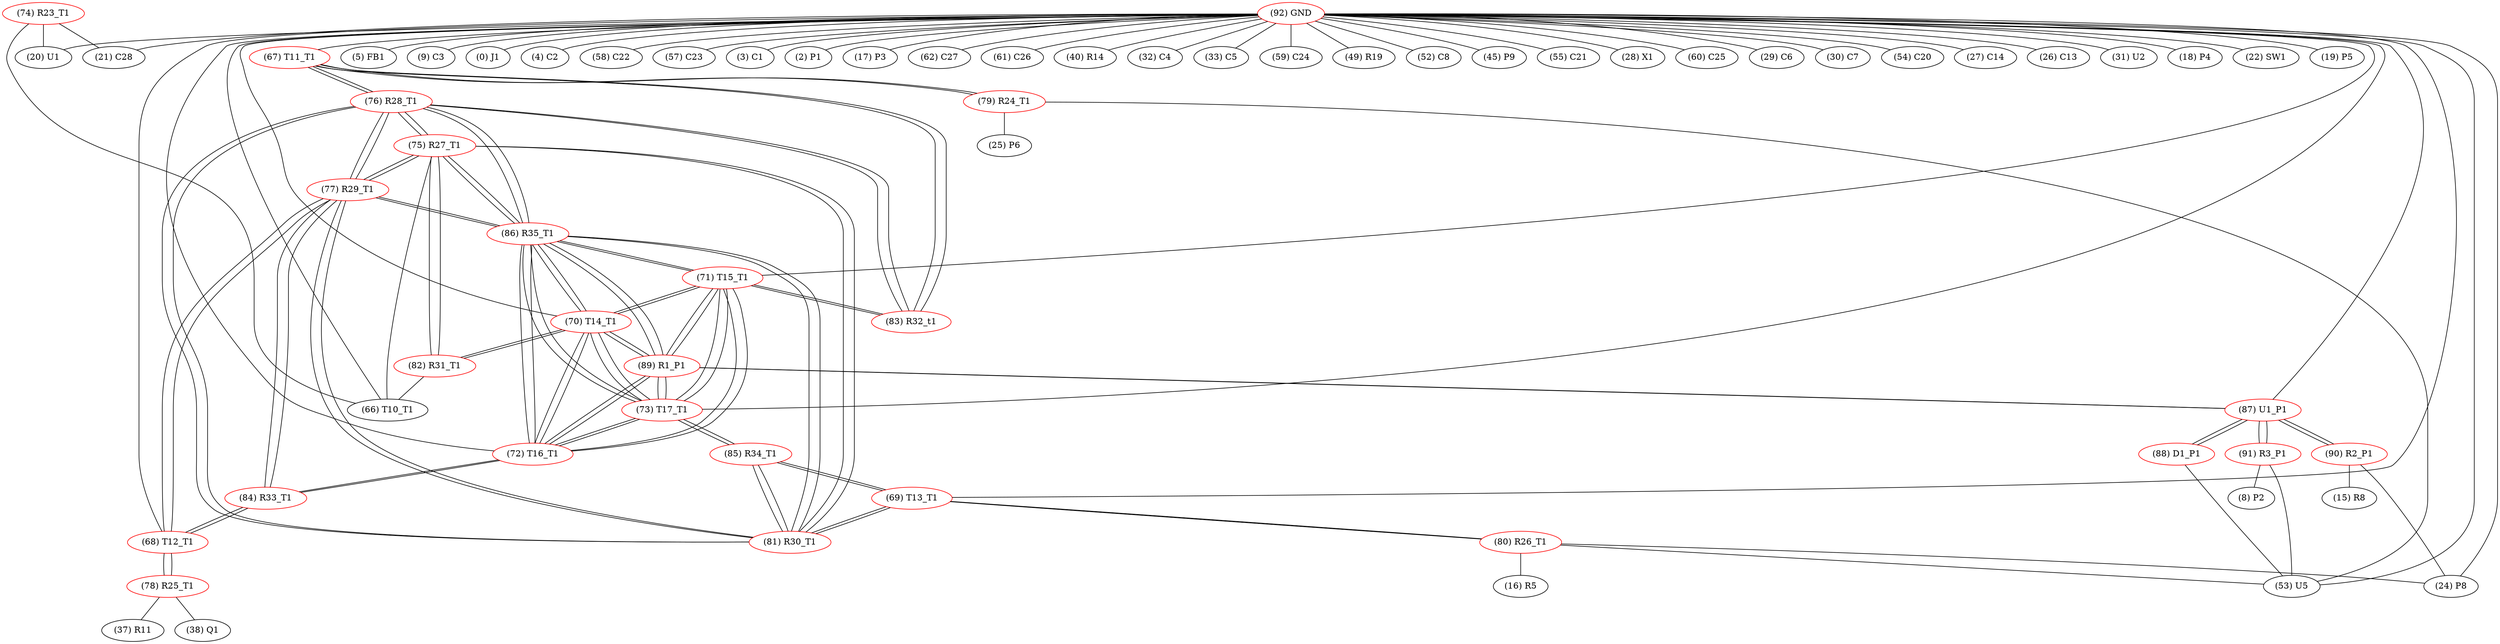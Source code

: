 graph {
	67 [label="(67) T11_T1" color=red]
	79 [label="(79) R24_T1"]
	76 [label="(76) R28_T1"]
	83 [label="(83) R32_t1"]
	68 [label="(68) T12_T1" color=red]
	84 [label="(84) R33_T1"]
	77 [label="(77) R29_T1"]
	78 [label="(78) R25_T1"]
	69 [label="(69) T13_T1" color=red]
	81 [label="(81) R30_T1"]
	85 [label="(85) R34_T1"]
	80 [label="(80) R26_T1"]
	70 [label="(70) T14_T1" color=red]
	82 [label="(82) R31_T1"]
	89 [label="(89) R1_P1"]
	73 [label="(73) T17_T1"]
	86 [label="(86) R35_T1"]
	72 [label="(72) T16_T1"]
	71 [label="(71) T15_T1"]
	71 [label="(71) T15_T1" color=red]
	83 [label="(83) R32_t1"]
	89 [label="(89) R1_P1"]
	73 [label="(73) T17_T1"]
	86 [label="(86) R35_T1"]
	72 [label="(72) T16_T1"]
	70 [label="(70) T14_T1"]
	72 [label="(72) T16_T1" color=red]
	84 [label="(84) R33_T1"]
	89 [label="(89) R1_P1"]
	73 [label="(73) T17_T1"]
	86 [label="(86) R35_T1"]
	71 [label="(71) T15_T1"]
	70 [label="(70) T14_T1"]
	73 [label="(73) T17_T1" color=red]
	85 [label="(85) R34_T1"]
	89 [label="(89) R1_P1"]
	86 [label="(86) R35_T1"]
	72 [label="(72) T16_T1"]
	71 [label="(71) T15_T1"]
	70 [label="(70) T14_T1"]
	74 [label="(74) R23_T1" color=red]
	20 [label="(20) U1"]
	21 [label="(21) C28"]
	66 [label="(66) T10_T1"]
	75 [label="(75) R27_T1" color=red]
	81 [label="(81) R30_T1"]
	86 [label="(86) R35_T1"]
	77 [label="(77) R29_T1"]
	76 [label="(76) R28_T1"]
	66 [label="(66) T10_T1"]
	82 [label="(82) R31_T1"]
	76 [label="(76) R28_T1" color=red]
	81 [label="(81) R30_T1"]
	86 [label="(86) R35_T1"]
	77 [label="(77) R29_T1"]
	75 [label="(75) R27_T1"]
	67 [label="(67) T11_T1"]
	83 [label="(83) R32_t1"]
	77 [label="(77) R29_T1" color=red]
	81 [label="(81) R30_T1"]
	86 [label="(86) R35_T1"]
	76 [label="(76) R28_T1"]
	75 [label="(75) R27_T1"]
	84 [label="(84) R33_T1"]
	68 [label="(68) T12_T1"]
	78 [label="(78) R25_T1" color=red]
	37 [label="(37) R11"]
	38 [label="(38) Q1"]
	68 [label="(68) T12_T1"]
	79 [label="(79) R24_T1" color=red]
	53 [label="(53) U5"]
	25 [label="(25) P6"]
	67 [label="(67) T11_T1"]
	80 [label="(80) R26_T1" color=red]
	16 [label="(16) R5"]
	24 [label="(24) P8"]
	53 [label="(53) U5"]
	69 [label="(69) T13_T1"]
	81 [label="(81) R30_T1" color=red]
	86 [label="(86) R35_T1"]
	77 [label="(77) R29_T1"]
	76 [label="(76) R28_T1"]
	75 [label="(75) R27_T1"]
	85 [label="(85) R34_T1"]
	69 [label="(69) T13_T1"]
	82 [label="(82) R31_T1" color=red]
	66 [label="(66) T10_T1"]
	75 [label="(75) R27_T1"]
	70 [label="(70) T14_T1"]
	83 [label="(83) R32_t1" color=red]
	71 [label="(71) T15_T1"]
	67 [label="(67) T11_T1"]
	76 [label="(76) R28_T1"]
	84 [label="(84) R33_T1" color=red]
	72 [label="(72) T16_T1"]
	77 [label="(77) R29_T1"]
	68 [label="(68) T12_T1"]
	85 [label="(85) R34_T1" color=red]
	73 [label="(73) T17_T1"]
	81 [label="(81) R30_T1"]
	69 [label="(69) T13_T1"]
	86 [label="(86) R35_T1" color=red]
	81 [label="(81) R30_T1"]
	77 [label="(77) R29_T1"]
	76 [label="(76) R28_T1"]
	75 [label="(75) R27_T1"]
	89 [label="(89) R1_P1"]
	73 [label="(73) T17_T1"]
	72 [label="(72) T16_T1"]
	71 [label="(71) T15_T1"]
	70 [label="(70) T14_T1"]
	87 [label="(87) U1_P1" color=red]
	88 [label="(88) D1_P1"]
	90 [label="(90) R2_P1"]
	91 [label="(91) R3_P1"]
	89 [label="(89) R1_P1"]
	88 [label="(88) D1_P1" color=red]
	53 [label="(53) U5"]
	87 [label="(87) U1_P1"]
	89 [label="(89) R1_P1" color=red]
	73 [label="(73) T17_T1"]
	86 [label="(86) R35_T1"]
	72 [label="(72) T16_T1"]
	71 [label="(71) T15_T1"]
	70 [label="(70) T14_T1"]
	87 [label="(87) U1_P1"]
	90 [label="(90) R2_P1" color=red]
	15 [label="(15) R8"]
	24 [label="(24) P8"]
	87 [label="(87) U1_P1"]
	91 [label="(91) R3_P1" color=red]
	53 [label="(53) U5"]
	8 [label="(8) P2"]
	87 [label="(87) U1_P1"]
	92 [label="(92) GND" color=red]
	5 [label="(5) FB1"]
	9 [label="(9) C3"]
	0 [label="(0) J1"]
	4 [label="(4) C2"]
	58 [label="(58) C22"]
	57 [label="(57) C23"]
	3 [label="(3) C1"]
	2 [label="(2) P1"]
	17 [label="(17) P3"]
	62 [label="(62) C27"]
	61 [label="(61) C26"]
	40 [label="(40) R14"]
	32 [label="(32) C4"]
	33 [label="(33) C5"]
	53 [label="(53) U5"]
	59 [label="(59) C24"]
	49 [label="(49) R19"]
	52 [label="(52) C8"]
	45 [label="(45) P9"]
	55 [label="(55) C21"]
	28 [label="(28) X1"]
	60 [label="(60) C25"]
	29 [label="(29) C6"]
	30 [label="(30) C7"]
	54 [label="(54) C20"]
	27 [label="(27) C14"]
	26 [label="(26) C13"]
	31 [label="(31) U2"]
	20 [label="(20) U1"]
	24 [label="(24) P8"]
	21 [label="(21) C28"]
	18 [label="(18) P4"]
	22 [label="(22) SW1"]
	19 [label="(19) P5"]
	66 [label="(66) T10_T1"]
	72 [label="(72) T16_T1"]
	73 [label="(73) T17_T1"]
	71 [label="(71) T15_T1"]
	68 [label="(68) T12_T1"]
	70 [label="(70) T14_T1"]
	69 [label="(69) T13_T1"]
	67 [label="(67) T11_T1"]
	87 [label="(87) U1_P1"]
	67 -- 79
	67 -- 76
	67 -- 83
	68 -- 84
	68 -- 77
	68 -- 78
	69 -- 81
	69 -- 85
	69 -- 80
	70 -- 82
	70 -- 89
	70 -- 73
	70 -- 86
	70 -- 72
	70 -- 71
	71 -- 83
	71 -- 89
	71 -- 73
	71 -- 86
	71 -- 72
	71 -- 70
	72 -- 84
	72 -- 89
	72 -- 73
	72 -- 86
	72 -- 71
	72 -- 70
	73 -- 85
	73 -- 89
	73 -- 86
	73 -- 72
	73 -- 71
	73 -- 70
	74 -- 20
	74 -- 21
	74 -- 66
	75 -- 81
	75 -- 86
	75 -- 77
	75 -- 76
	75 -- 66
	75 -- 82
	76 -- 81
	76 -- 86
	76 -- 77
	76 -- 75
	76 -- 67
	76 -- 83
	77 -- 81
	77 -- 86
	77 -- 76
	77 -- 75
	77 -- 84
	77 -- 68
	78 -- 37
	78 -- 38
	78 -- 68
	79 -- 53
	79 -- 25
	79 -- 67
	80 -- 16
	80 -- 24
	80 -- 53
	80 -- 69
	81 -- 86
	81 -- 77
	81 -- 76
	81 -- 75
	81 -- 85
	81 -- 69
	82 -- 66
	82 -- 75
	82 -- 70
	83 -- 71
	83 -- 67
	83 -- 76
	84 -- 72
	84 -- 77
	84 -- 68
	85 -- 73
	85 -- 81
	85 -- 69
	86 -- 81
	86 -- 77
	86 -- 76
	86 -- 75
	86 -- 89
	86 -- 73
	86 -- 72
	86 -- 71
	86 -- 70
	87 -- 88
	87 -- 90
	87 -- 91
	87 -- 89
	88 -- 53
	88 -- 87
	89 -- 73
	89 -- 86
	89 -- 72
	89 -- 71
	89 -- 70
	89 -- 87
	90 -- 15
	90 -- 24
	90 -- 87
	91 -- 53
	91 -- 8
	91 -- 87
	92 -- 5
	92 -- 9
	92 -- 0
	92 -- 4
	92 -- 58
	92 -- 57
	92 -- 3
	92 -- 2
	92 -- 17
	92 -- 62
	92 -- 61
	92 -- 40
	92 -- 32
	92 -- 33
	92 -- 53
	92 -- 59
	92 -- 49
	92 -- 52
	92 -- 45
	92 -- 55
	92 -- 28
	92 -- 60
	92 -- 29
	92 -- 30
	92 -- 54
	92 -- 27
	92 -- 26
	92 -- 31
	92 -- 20
	92 -- 24
	92 -- 21
	92 -- 18
	92 -- 22
	92 -- 19
	92 -- 66
	92 -- 72
	92 -- 73
	92 -- 71
	92 -- 68
	92 -- 70
	92 -- 69
	92 -- 67
	92 -- 87
}